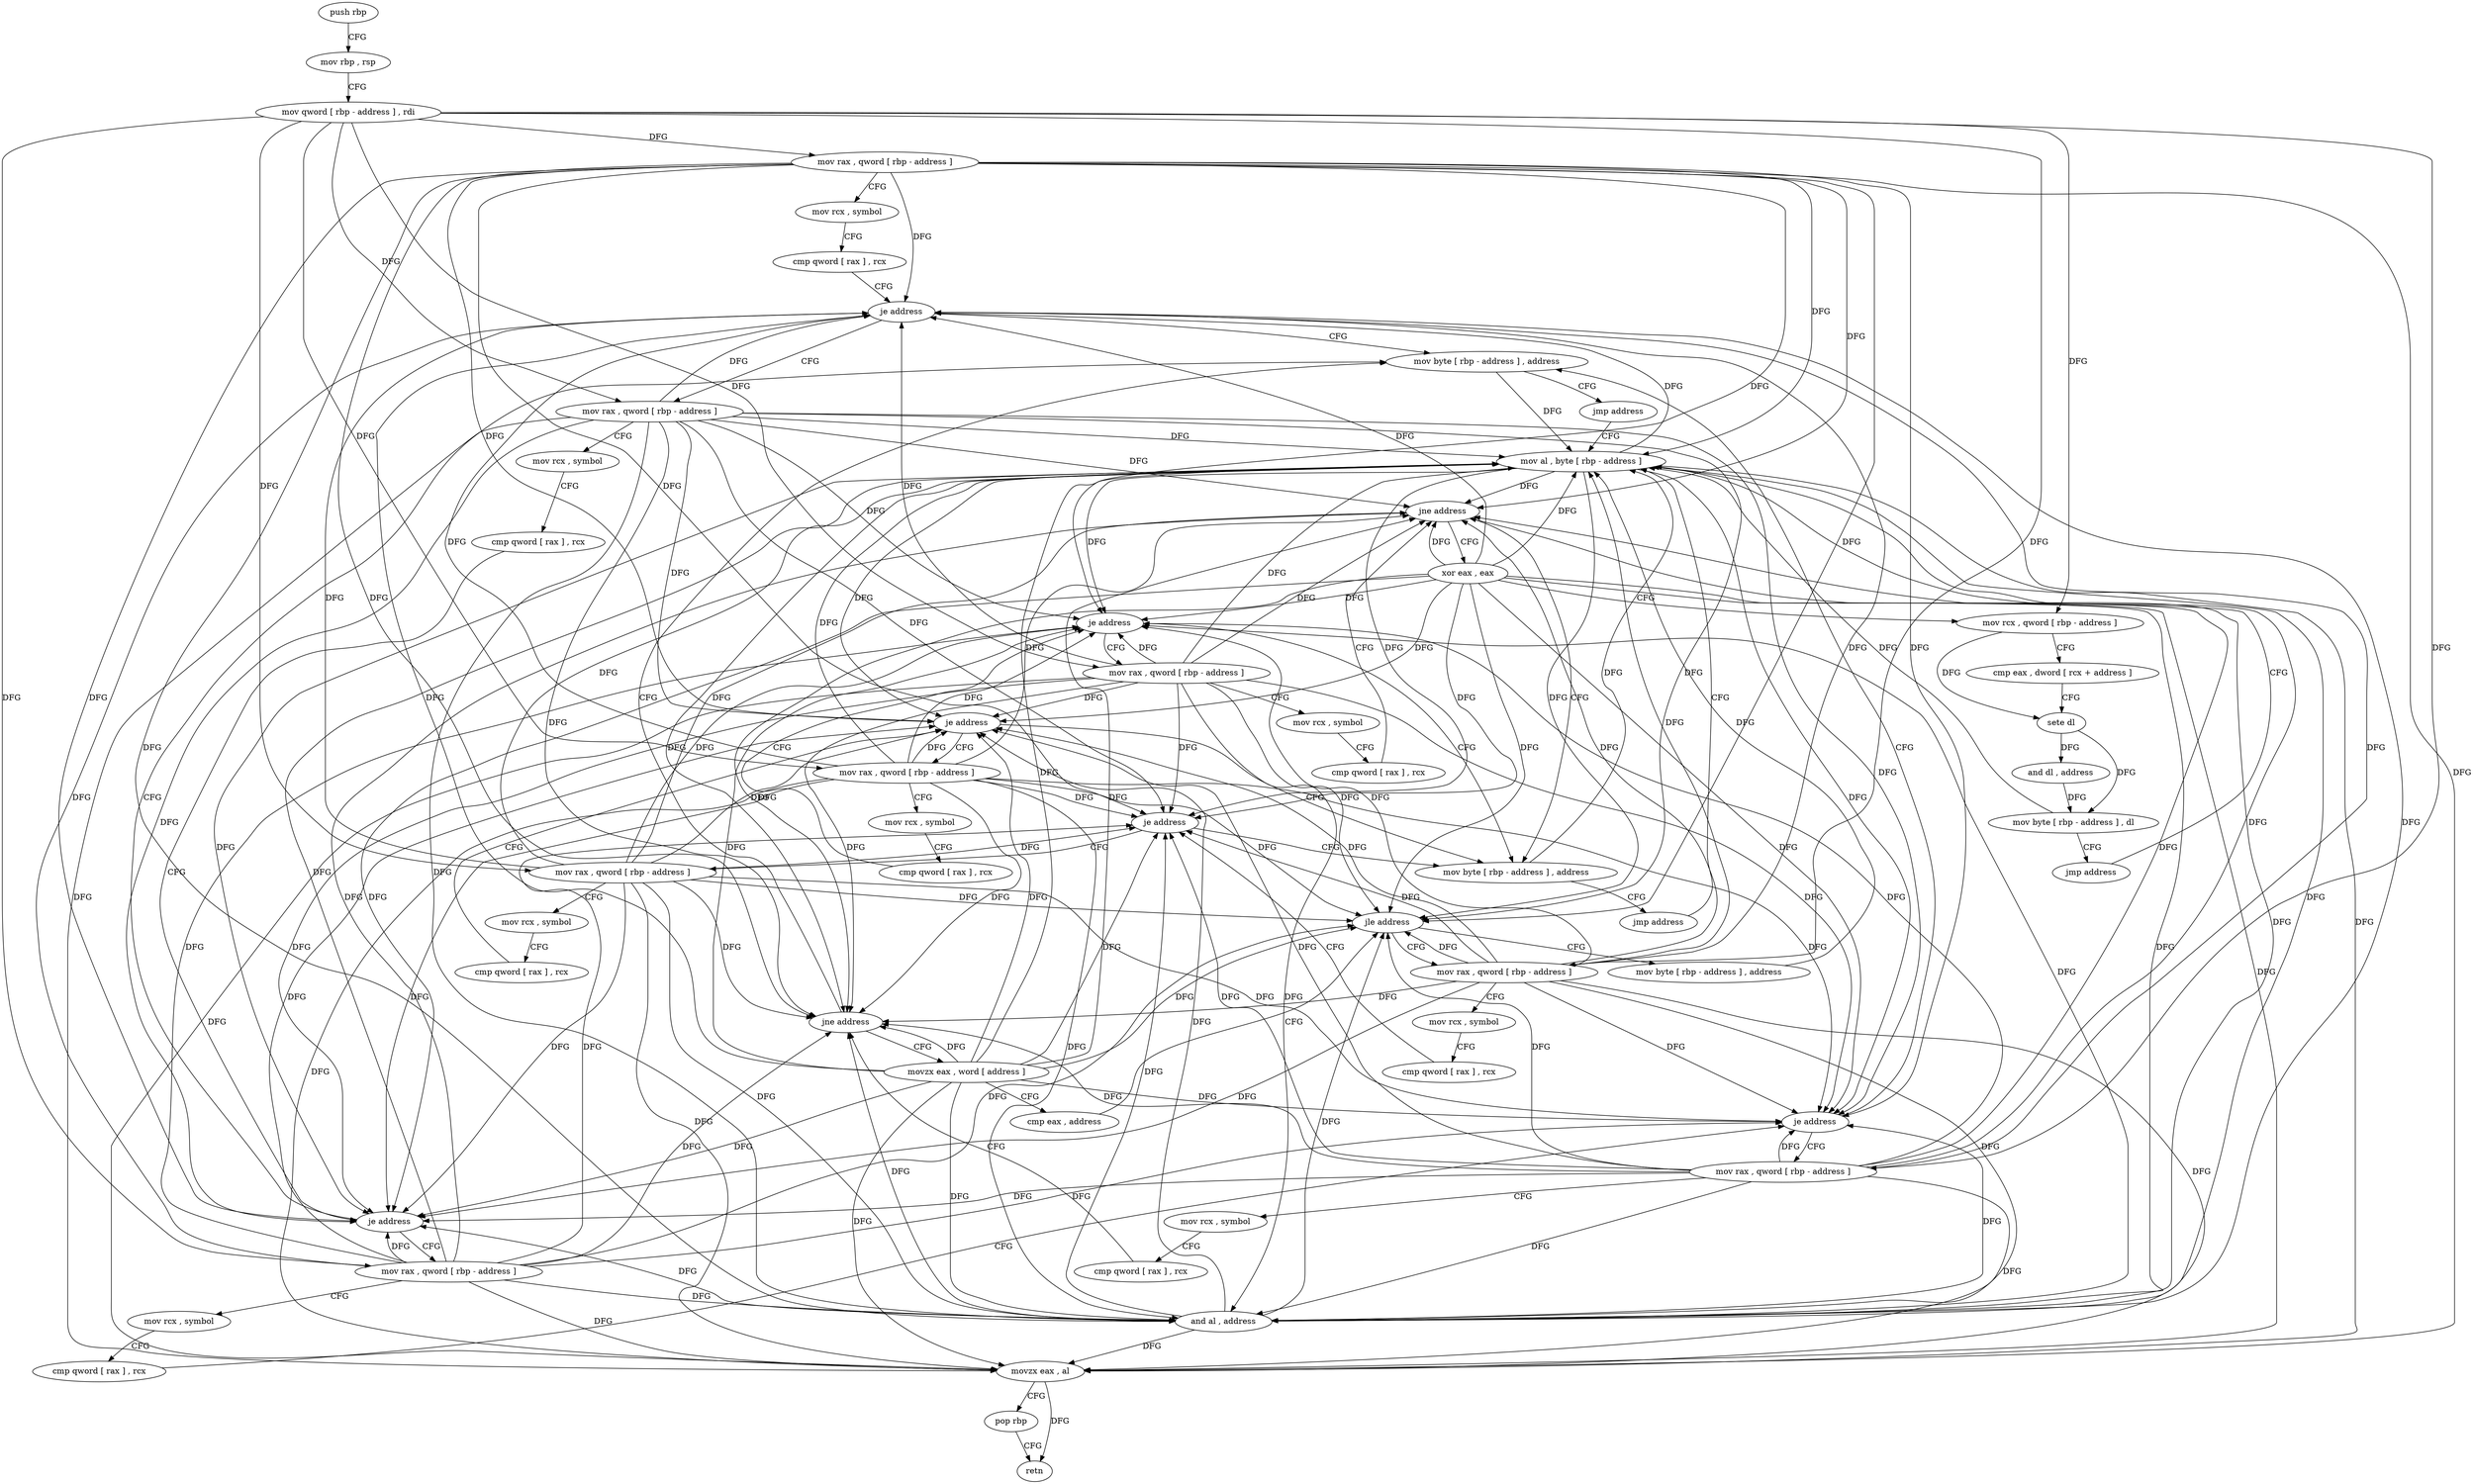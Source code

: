 digraph "func" {
"4238944" [label = "push rbp" ]
"4238945" [label = "mov rbp , rsp" ]
"4238948" [label = "mov qword [ rbp - address ] , rdi" ]
"4238952" [label = "mov rax , qword [ rbp - address ]" ]
"4238956" [label = "mov rcx , symbol" ]
"4238966" [label = "cmp qword [ rax ] , rcx" ]
"4238969" [label = "je address" ]
"4239044" [label = "mov byte [ rbp - address ] , address" ]
"4238975" [label = "mov rax , qword [ rbp - address ]" ]
"4239048" [label = "jmp address" ]
"4239198" [label = "mov al , byte [ rbp - address ]" ]
"4238979" [label = "mov rcx , symbol" ]
"4238989" [label = "cmp qword [ rax ] , rcx" ]
"4238992" [label = "je address" ]
"4238998" [label = "mov rax , qword [ rbp - address ]" ]
"4239201" [label = "and al , address" ]
"4239203" [label = "movzx eax , al" ]
"4239206" [label = "pop rbp" ]
"4239207" [label = "retn" ]
"4239002" [label = "mov rcx , symbol" ]
"4239012" [label = "cmp qword [ rax ] , rcx" ]
"4239015" [label = "je address" ]
"4239021" [label = "mov rax , qword [ rbp - address ]" ]
"4239025" [label = "mov rcx , symbol" ]
"4239035" [label = "cmp qword [ rax ] , rcx" ]
"4239038" [label = "jne address" ]
"4239053" [label = "movzx eax , word [ address ]" ]
"4239061" [label = "cmp eax , address" ]
"4239064" [label = "jle address" ]
"4239194" [label = "mov byte [ rbp - address ] , address" ]
"4239070" [label = "mov rax , qword [ rbp - address ]" ]
"4239074" [label = "mov rcx , symbol" ]
"4239084" [label = "cmp qword [ rax ] , rcx" ]
"4239087" [label = "je address" ]
"4239162" [label = "mov byte [ rbp - address ] , address" ]
"4239093" [label = "mov rax , qword [ rbp - address ]" ]
"4239166" [label = "jmp address" ]
"4239097" [label = "mov rcx , symbol" ]
"4239107" [label = "cmp qword [ rax ] , rcx" ]
"4239110" [label = "je address" ]
"4239116" [label = "mov rax , qword [ rbp - address ]" ]
"4239120" [label = "mov rcx , symbol" ]
"4239130" [label = "cmp qword [ rax ] , rcx" ]
"4239133" [label = "je address" ]
"4239139" [label = "mov rax , qword [ rbp - address ]" ]
"4239143" [label = "mov rcx , symbol" ]
"4239153" [label = "cmp qword [ rax ] , rcx" ]
"4239156" [label = "jne address" ]
"4239171" [label = "xor eax , eax" ]
"4239173" [label = "mov rcx , qword [ rbp - address ]" ]
"4239177" [label = "cmp eax , dword [ rcx + address ]" ]
"4239180" [label = "sete dl" ]
"4239183" [label = "and dl , address" ]
"4239186" [label = "mov byte [ rbp - address ] , dl" ]
"4239189" [label = "jmp address" ]
"4238944" -> "4238945" [ label = "CFG" ]
"4238945" -> "4238948" [ label = "CFG" ]
"4238948" -> "4238952" [ label = "DFG" ]
"4238948" -> "4238975" [ label = "DFG" ]
"4238948" -> "4238998" [ label = "DFG" ]
"4238948" -> "4239021" [ label = "DFG" ]
"4238948" -> "4239070" [ label = "DFG" ]
"4238948" -> "4239093" [ label = "DFG" ]
"4238948" -> "4239116" [ label = "DFG" ]
"4238948" -> "4239139" [ label = "DFG" ]
"4238948" -> "4239173" [ label = "DFG" ]
"4238952" -> "4238956" [ label = "CFG" ]
"4238952" -> "4238969" [ label = "DFG" ]
"4238952" -> "4238992" [ label = "DFG" ]
"4238952" -> "4239198" [ label = "DFG" ]
"4238952" -> "4239201" [ label = "DFG" ]
"4238952" -> "4239203" [ label = "DFG" ]
"4238952" -> "4239015" [ label = "DFG" ]
"4238952" -> "4239038" [ label = "DFG" ]
"4238952" -> "4239064" [ label = "DFG" ]
"4238952" -> "4239087" [ label = "DFG" ]
"4238952" -> "4239110" [ label = "DFG" ]
"4238952" -> "4239133" [ label = "DFG" ]
"4238952" -> "4239156" [ label = "DFG" ]
"4238956" -> "4238966" [ label = "CFG" ]
"4238966" -> "4238969" [ label = "CFG" ]
"4238969" -> "4239044" [ label = "CFG" ]
"4238969" -> "4238975" [ label = "CFG" ]
"4239044" -> "4239048" [ label = "CFG" ]
"4239044" -> "4239198" [ label = "DFG" ]
"4238975" -> "4238979" [ label = "CFG" ]
"4238975" -> "4238969" [ label = "DFG" ]
"4238975" -> "4238992" [ label = "DFG" ]
"4238975" -> "4239198" [ label = "DFG" ]
"4238975" -> "4239201" [ label = "DFG" ]
"4238975" -> "4239203" [ label = "DFG" ]
"4238975" -> "4239015" [ label = "DFG" ]
"4238975" -> "4239038" [ label = "DFG" ]
"4238975" -> "4239064" [ label = "DFG" ]
"4238975" -> "4239087" [ label = "DFG" ]
"4238975" -> "4239110" [ label = "DFG" ]
"4238975" -> "4239133" [ label = "DFG" ]
"4238975" -> "4239156" [ label = "DFG" ]
"4239048" -> "4239198" [ label = "CFG" ]
"4239198" -> "4239201" [ label = "DFG" ]
"4239198" -> "4238969" [ label = "DFG" ]
"4239198" -> "4238992" [ label = "DFG" ]
"4239198" -> "4239203" [ label = "DFG" ]
"4239198" -> "4239015" [ label = "DFG" ]
"4239198" -> "4239038" [ label = "DFG" ]
"4239198" -> "4239064" [ label = "DFG" ]
"4239198" -> "4239087" [ label = "DFG" ]
"4239198" -> "4239110" [ label = "DFG" ]
"4239198" -> "4239133" [ label = "DFG" ]
"4239198" -> "4239156" [ label = "DFG" ]
"4238979" -> "4238989" [ label = "CFG" ]
"4238989" -> "4238992" [ label = "CFG" ]
"4238992" -> "4239044" [ label = "CFG" ]
"4238992" -> "4238998" [ label = "CFG" ]
"4238998" -> "4239002" [ label = "CFG" ]
"4238998" -> "4238969" [ label = "DFG" ]
"4238998" -> "4238992" [ label = "DFG" ]
"4238998" -> "4239201" [ label = "DFG" ]
"4238998" -> "4239203" [ label = "DFG" ]
"4238998" -> "4239198" [ label = "DFG" ]
"4238998" -> "4239015" [ label = "DFG" ]
"4238998" -> "4239038" [ label = "DFG" ]
"4238998" -> "4239064" [ label = "DFG" ]
"4238998" -> "4239087" [ label = "DFG" ]
"4238998" -> "4239110" [ label = "DFG" ]
"4238998" -> "4239133" [ label = "DFG" ]
"4238998" -> "4239156" [ label = "DFG" ]
"4239201" -> "4239203" [ label = "DFG" ]
"4239201" -> "4238969" [ label = "DFG" ]
"4239201" -> "4238992" [ label = "DFG" ]
"4239201" -> "4239015" [ label = "DFG" ]
"4239201" -> "4239038" [ label = "DFG" ]
"4239201" -> "4239064" [ label = "DFG" ]
"4239201" -> "4239087" [ label = "DFG" ]
"4239201" -> "4239110" [ label = "DFG" ]
"4239201" -> "4239133" [ label = "DFG" ]
"4239201" -> "4239156" [ label = "DFG" ]
"4239203" -> "4239206" [ label = "CFG" ]
"4239203" -> "4239207" [ label = "DFG" ]
"4239206" -> "4239207" [ label = "CFG" ]
"4239002" -> "4239012" [ label = "CFG" ]
"4239012" -> "4239015" [ label = "CFG" ]
"4239015" -> "4239044" [ label = "CFG" ]
"4239015" -> "4239021" [ label = "CFG" ]
"4239021" -> "4239025" [ label = "CFG" ]
"4239021" -> "4238969" [ label = "DFG" ]
"4239021" -> "4238992" [ label = "DFG" ]
"4239021" -> "4239201" [ label = "DFG" ]
"4239021" -> "4239203" [ label = "DFG" ]
"4239021" -> "4239015" [ label = "DFG" ]
"4239021" -> "4239198" [ label = "DFG" ]
"4239021" -> "4239038" [ label = "DFG" ]
"4239021" -> "4239064" [ label = "DFG" ]
"4239021" -> "4239087" [ label = "DFG" ]
"4239021" -> "4239110" [ label = "DFG" ]
"4239021" -> "4239133" [ label = "DFG" ]
"4239021" -> "4239156" [ label = "DFG" ]
"4239025" -> "4239035" [ label = "CFG" ]
"4239035" -> "4239038" [ label = "CFG" ]
"4239038" -> "4239053" [ label = "CFG" ]
"4239038" -> "4239044" [ label = "CFG" ]
"4239053" -> "4239061" [ label = "CFG" ]
"4239053" -> "4238969" [ label = "DFG" ]
"4239053" -> "4238992" [ label = "DFG" ]
"4239053" -> "4239201" [ label = "DFG" ]
"4239053" -> "4239203" [ label = "DFG" ]
"4239053" -> "4239015" [ label = "DFG" ]
"4239053" -> "4239038" [ label = "DFG" ]
"4239053" -> "4239198" [ label = "DFG" ]
"4239053" -> "4239064" [ label = "DFG" ]
"4239053" -> "4239087" [ label = "DFG" ]
"4239053" -> "4239110" [ label = "DFG" ]
"4239053" -> "4239133" [ label = "DFG" ]
"4239053" -> "4239156" [ label = "DFG" ]
"4239061" -> "4239064" [ label = "CFG" ]
"4239064" -> "4239194" [ label = "CFG" ]
"4239064" -> "4239070" [ label = "CFG" ]
"4239194" -> "4239198" [ label = "DFG" ]
"4239070" -> "4239074" [ label = "CFG" ]
"4239070" -> "4238969" [ label = "DFG" ]
"4239070" -> "4238992" [ label = "DFG" ]
"4239070" -> "4239201" [ label = "DFG" ]
"4239070" -> "4239203" [ label = "DFG" ]
"4239070" -> "4239015" [ label = "DFG" ]
"4239070" -> "4239038" [ label = "DFG" ]
"4239070" -> "4239064" [ label = "DFG" ]
"4239070" -> "4239198" [ label = "DFG" ]
"4239070" -> "4239087" [ label = "DFG" ]
"4239070" -> "4239110" [ label = "DFG" ]
"4239070" -> "4239133" [ label = "DFG" ]
"4239070" -> "4239156" [ label = "DFG" ]
"4239074" -> "4239084" [ label = "CFG" ]
"4239084" -> "4239087" [ label = "CFG" ]
"4239087" -> "4239162" [ label = "CFG" ]
"4239087" -> "4239093" [ label = "CFG" ]
"4239162" -> "4239166" [ label = "CFG" ]
"4239162" -> "4239198" [ label = "DFG" ]
"4239093" -> "4239097" [ label = "CFG" ]
"4239093" -> "4238969" [ label = "DFG" ]
"4239093" -> "4238992" [ label = "DFG" ]
"4239093" -> "4239201" [ label = "DFG" ]
"4239093" -> "4239203" [ label = "DFG" ]
"4239093" -> "4239015" [ label = "DFG" ]
"4239093" -> "4239038" [ label = "DFG" ]
"4239093" -> "4239064" [ label = "DFG" ]
"4239093" -> "4239087" [ label = "DFG" ]
"4239093" -> "4239198" [ label = "DFG" ]
"4239093" -> "4239110" [ label = "DFG" ]
"4239093" -> "4239133" [ label = "DFG" ]
"4239093" -> "4239156" [ label = "DFG" ]
"4239166" -> "4239198" [ label = "CFG" ]
"4239097" -> "4239107" [ label = "CFG" ]
"4239107" -> "4239110" [ label = "CFG" ]
"4239110" -> "4239162" [ label = "CFG" ]
"4239110" -> "4239116" [ label = "CFG" ]
"4239116" -> "4239120" [ label = "CFG" ]
"4239116" -> "4238969" [ label = "DFG" ]
"4239116" -> "4238992" [ label = "DFG" ]
"4239116" -> "4239201" [ label = "DFG" ]
"4239116" -> "4239203" [ label = "DFG" ]
"4239116" -> "4239015" [ label = "DFG" ]
"4239116" -> "4239038" [ label = "DFG" ]
"4239116" -> "4239064" [ label = "DFG" ]
"4239116" -> "4239087" [ label = "DFG" ]
"4239116" -> "4239110" [ label = "DFG" ]
"4239116" -> "4239198" [ label = "DFG" ]
"4239116" -> "4239133" [ label = "DFG" ]
"4239116" -> "4239156" [ label = "DFG" ]
"4239120" -> "4239130" [ label = "CFG" ]
"4239130" -> "4239133" [ label = "CFG" ]
"4239133" -> "4239162" [ label = "CFG" ]
"4239133" -> "4239139" [ label = "CFG" ]
"4239139" -> "4239143" [ label = "CFG" ]
"4239139" -> "4238969" [ label = "DFG" ]
"4239139" -> "4238992" [ label = "DFG" ]
"4239139" -> "4239201" [ label = "DFG" ]
"4239139" -> "4239203" [ label = "DFG" ]
"4239139" -> "4239015" [ label = "DFG" ]
"4239139" -> "4239038" [ label = "DFG" ]
"4239139" -> "4239064" [ label = "DFG" ]
"4239139" -> "4239087" [ label = "DFG" ]
"4239139" -> "4239110" [ label = "DFG" ]
"4239139" -> "4239133" [ label = "DFG" ]
"4239139" -> "4239198" [ label = "DFG" ]
"4239139" -> "4239156" [ label = "DFG" ]
"4239143" -> "4239153" [ label = "CFG" ]
"4239153" -> "4239156" [ label = "CFG" ]
"4239156" -> "4239171" [ label = "CFG" ]
"4239156" -> "4239162" [ label = "CFG" ]
"4239171" -> "4239173" [ label = "CFG" ]
"4239171" -> "4238969" [ label = "DFG" ]
"4239171" -> "4238992" [ label = "DFG" ]
"4239171" -> "4239201" [ label = "DFG" ]
"4239171" -> "4239203" [ label = "DFG" ]
"4239171" -> "4239015" [ label = "DFG" ]
"4239171" -> "4239038" [ label = "DFG" ]
"4239171" -> "4239064" [ label = "DFG" ]
"4239171" -> "4239087" [ label = "DFG" ]
"4239171" -> "4239110" [ label = "DFG" ]
"4239171" -> "4239133" [ label = "DFG" ]
"4239171" -> "4239156" [ label = "DFG" ]
"4239171" -> "4239198" [ label = "DFG" ]
"4239173" -> "4239177" [ label = "CFG" ]
"4239173" -> "4239180" [ label = "DFG" ]
"4239177" -> "4239180" [ label = "CFG" ]
"4239180" -> "4239183" [ label = "DFG" ]
"4239180" -> "4239186" [ label = "DFG" ]
"4239183" -> "4239186" [ label = "DFG" ]
"4239186" -> "4239189" [ label = "CFG" ]
"4239186" -> "4239198" [ label = "DFG" ]
"4239189" -> "4239198" [ label = "CFG" ]
}
